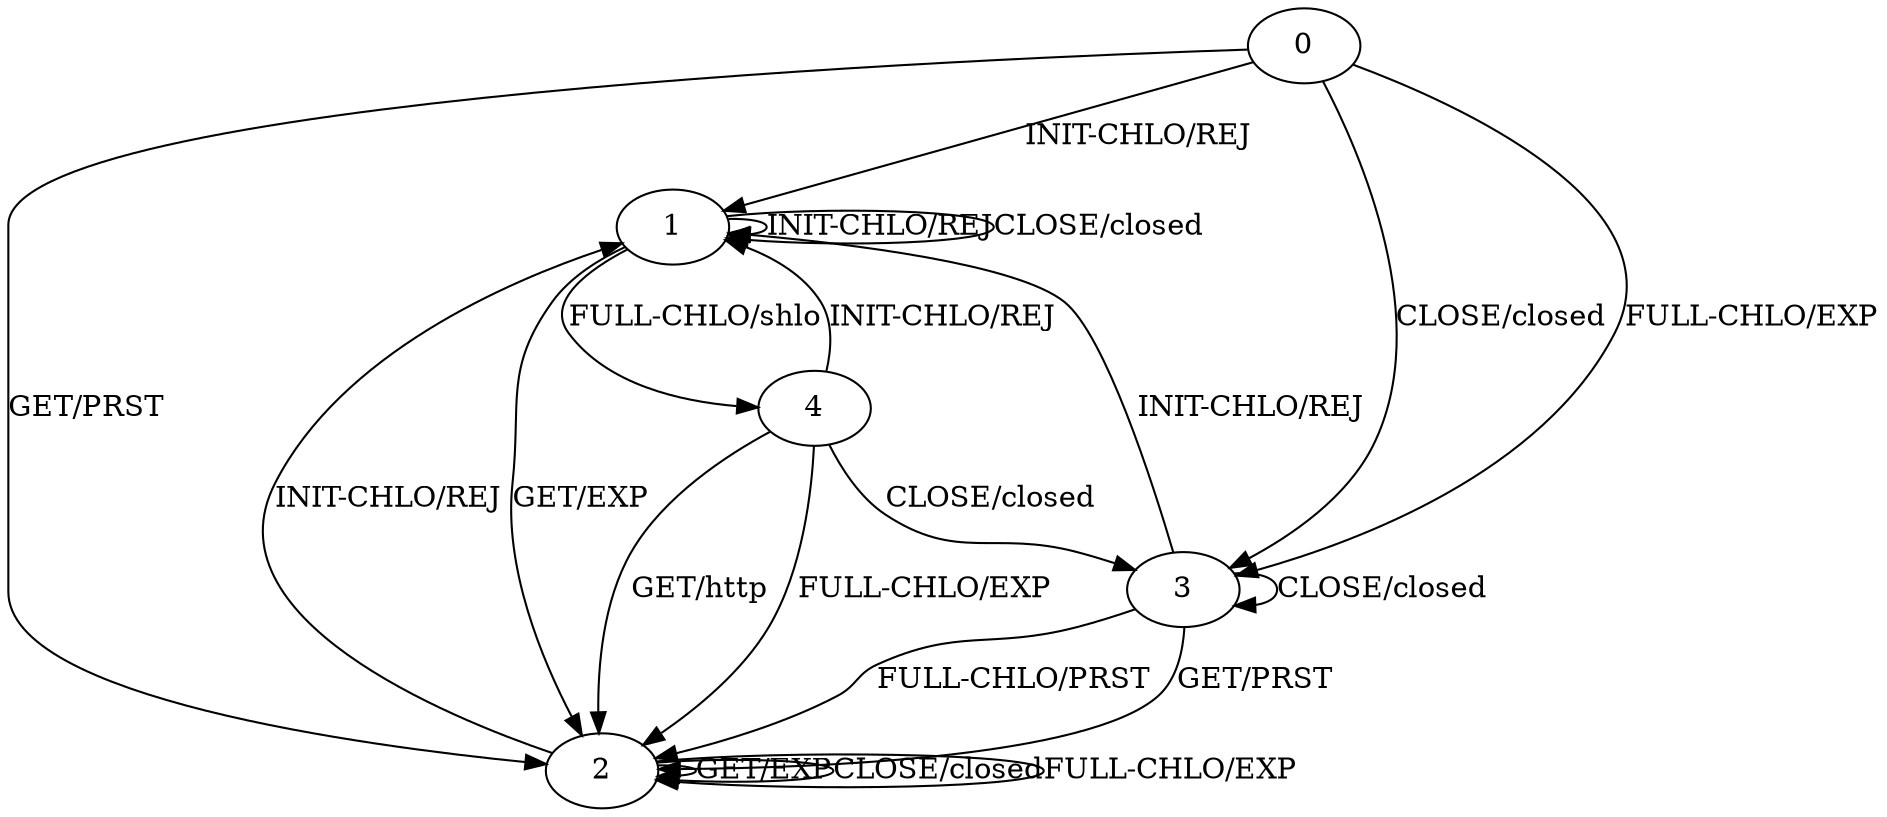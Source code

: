 digraph G {
	s0
	s1
	s2
	s3
	s4
	s0 [label="0"];
	s0 -> s1 [label="INIT-CHLO/REJ"]
	s0 -> s2 [label="GET/PRST"]
	s0 -> s3 [label="CLOSE/closed"]
	s0 -> s3 [label="FULL-CHLO/EXP"]
	s1 [label="1"];
	s1 -> s1 [label="INIT-CHLO/REJ"]
	s1 -> s2 [label="GET/EXP"]
	s1 -> s1 [label="CLOSE/closed"]
	s1 -> s4 [label="FULL-CHLO/shlo"]
	s2 [label="2"];
	s2 -> s1 [label="INIT-CHLO/REJ"]
	s2 -> s2 [label="GET/EXP"]
	s2 -> s2 [label="CLOSE/closed"]
	s2 -> s2 [label="FULL-CHLO/EXP"]
	s3 [label="3"];
	s3 -> s1 [label="INIT-CHLO/REJ"]
	s3 -> s2 [label="GET/PRST"]
	s3 -> s3 [label="CLOSE/closed"]
	s3 -> s2 [label="FULL-CHLO/PRST"]
	s4 [label="4"];
	s4 -> s1 [label="INIT-CHLO/REJ"]
	s4 -> s2 [label="GET/http"]
	s4 -> s3 [label="CLOSE/closed"]
	s4 -> s2 [label="FULL-CHLO/EXP"]
}
